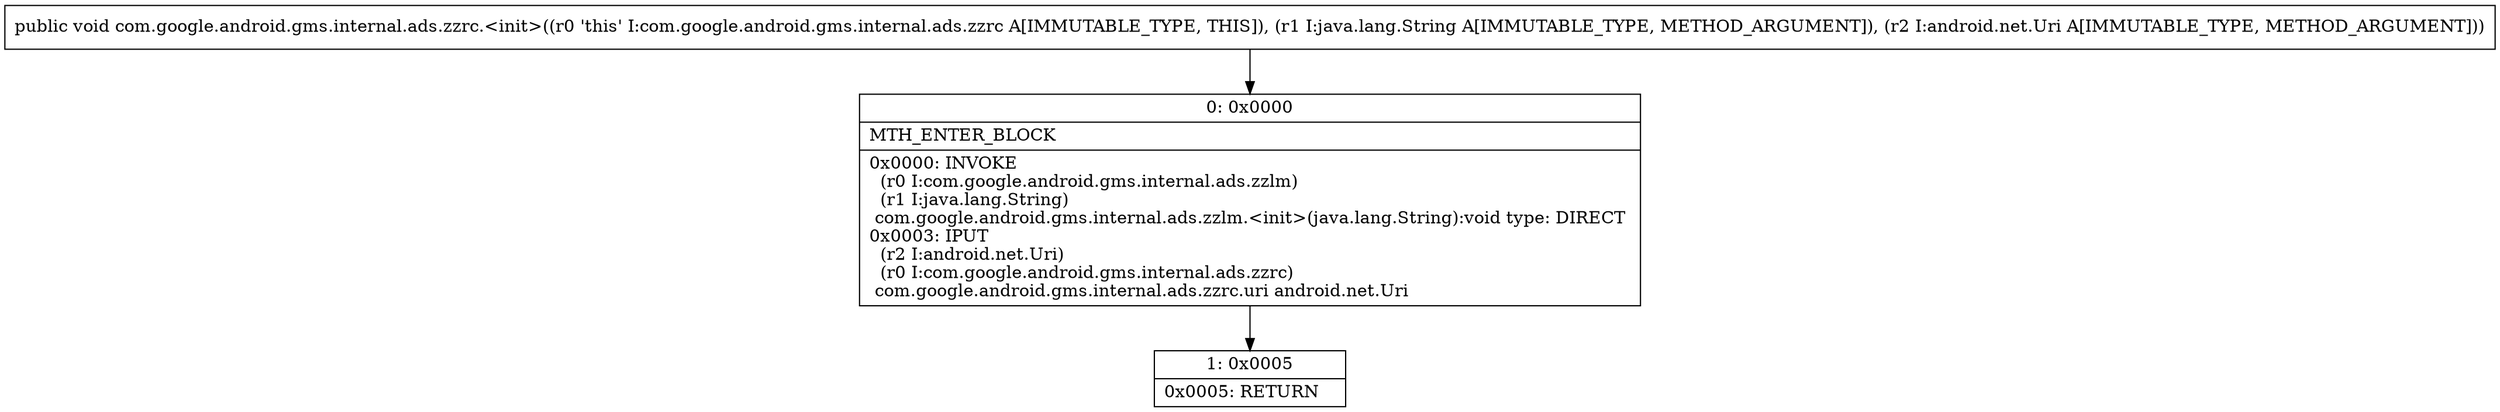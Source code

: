 digraph "CFG forcom.google.android.gms.internal.ads.zzrc.\<init\>(Ljava\/lang\/String;Landroid\/net\/Uri;)V" {
Node_0 [shape=record,label="{0\:\ 0x0000|MTH_ENTER_BLOCK\l|0x0000: INVOKE  \l  (r0 I:com.google.android.gms.internal.ads.zzlm)\l  (r1 I:java.lang.String)\l com.google.android.gms.internal.ads.zzlm.\<init\>(java.lang.String):void type: DIRECT \l0x0003: IPUT  \l  (r2 I:android.net.Uri)\l  (r0 I:com.google.android.gms.internal.ads.zzrc)\l com.google.android.gms.internal.ads.zzrc.uri android.net.Uri \l}"];
Node_1 [shape=record,label="{1\:\ 0x0005|0x0005: RETURN   \l}"];
MethodNode[shape=record,label="{public void com.google.android.gms.internal.ads.zzrc.\<init\>((r0 'this' I:com.google.android.gms.internal.ads.zzrc A[IMMUTABLE_TYPE, THIS]), (r1 I:java.lang.String A[IMMUTABLE_TYPE, METHOD_ARGUMENT]), (r2 I:android.net.Uri A[IMMUTABLE_TYPE, METHOD_ARGUMENT])) }"];
MethodNode -> Node_0;
Node_0 -> Node_1;
}

